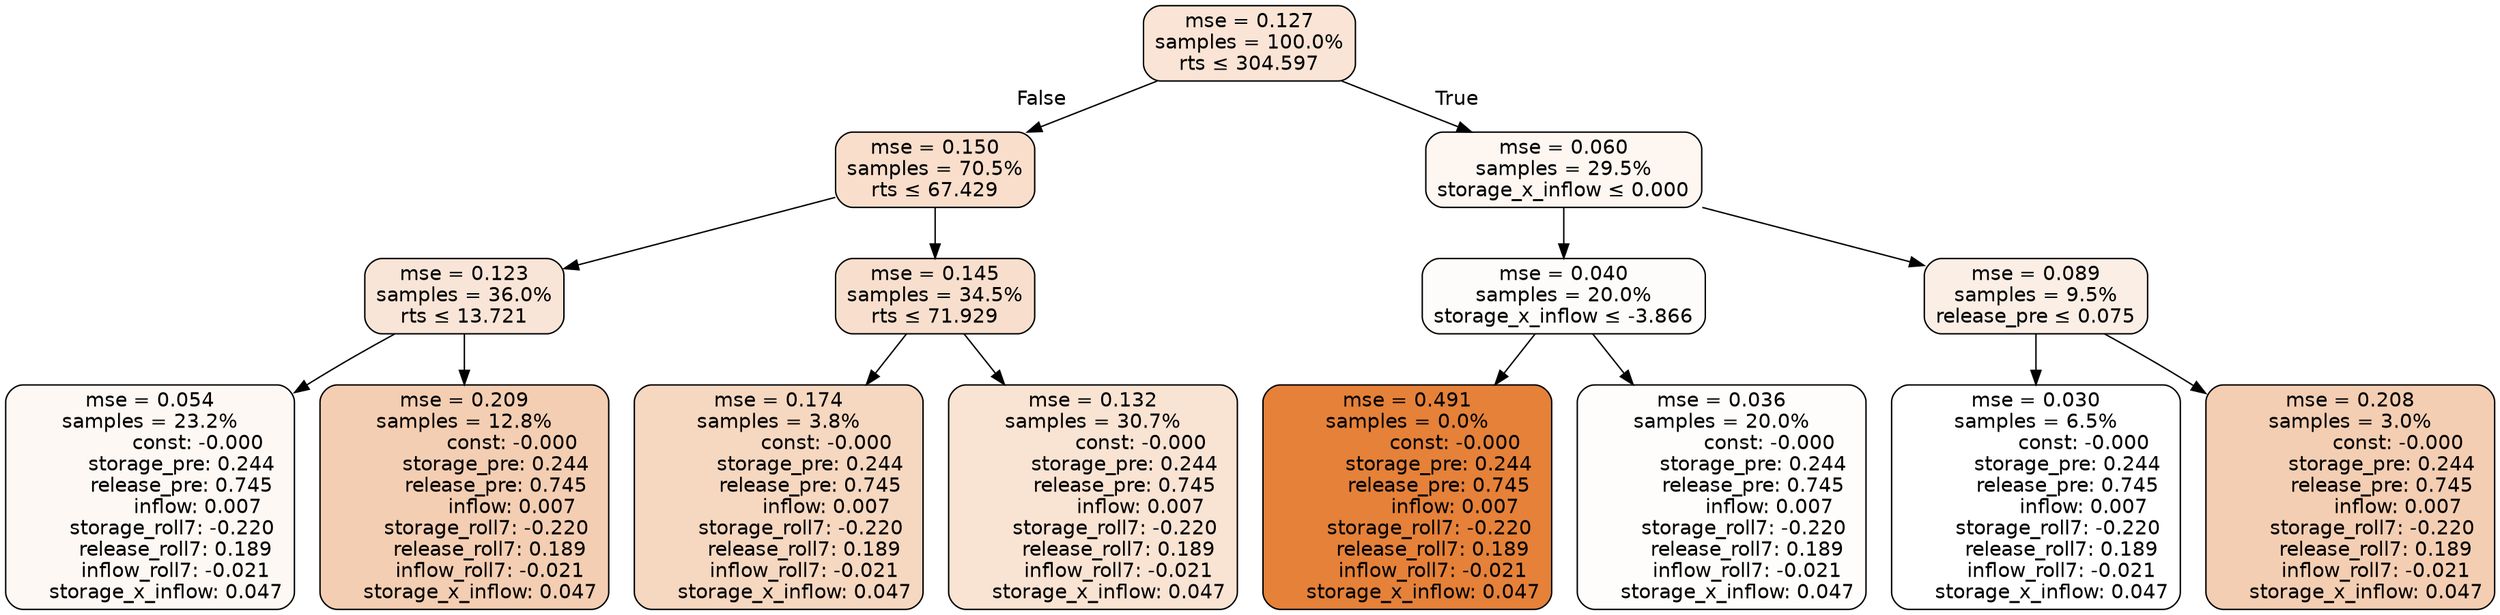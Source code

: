 digraph tree {
node [shape=rectangle, style="filled, rounded", color="black", fontname=helvetica] ;
edge [fontname=helvetica] ;
	"0" [label="mse = 0.127
samples = 100.0%
rts &le; 304.597", fillcolor="#f9e4d5"]
	"1" [label="mse = 0.150
samples = 70.5%
rts &le; 67.429", fillcolor="#f8decb"]
	"2" [label="mse = 0.123
samples = 36.0%
rts &le; 13.721", fillcolor="#f9e5d7"]
	"3" [label="mse = 0.054
samples = 23.2%
               const: -0.000
          storage_pre: 0.244
          release_pre: 0.745
               inflow: 0.007
       storage_roll7: -0.220
        release_roll7: 0.189
        inflow_roll7: -0.021
     storage_x_inflow: 0.047", fillcolor="#fdf8f4"]
	"4" [label="mse = 0.209
samples = 12.8%
               const: -0.000
          storage_pre: 0.244
          release_pre: 0.745
               inflow: 0.007
       storage_roll7: -0.220
        release_roll7: 0.189
        inflow_roll7: -0.021
     storage_x_inflow: 0.047", fillcolor="#f4ceb2"]
	"5" [label="mse = 0.145
samples = 34.5%
rts &le; 71.929", fillcolor="#f8dfcd"]
	"6" [label="mse = 0.174
samples = 3.8%
               const: -0.000
          storage_pre: 0.244
          release_pre: 0.745
               inflow: 0.007
       storage_roll7: -0.220
        release_roll7: 0.189
        inflow_roll7: -0.021
     storage_x_inflow: 0.047", fillcolor="#f6d7c0"]
	"7" [label="mse = 0.132
samples = 30.7%
               const: -0.000
          storage_pre: 0.244
          release_pre: 0.745
               inflow: 0.007
       storage_roll7: -0.220
        release_roll7: 0.189
        inflow_roll7: -0.021
     storage_x_inflow: 0.047", fillcolor="#f9e3d3"]
	"8" [label="mse = 0.060
samples = 29.5%
storage_x_inflow &le; 0.000", fillcolor="#fdf6f1"]
	"9" [label="mse = 0.040
samples = 20.0%
storage_x_inflow &le; -3.866", fillcolor="#fefcfa"]
	"10" [label="mse = 0.491
samples = 0.0%
               const: -0.000
          storage_pre: 0.244
          release_pre: 0.745
               inflow: 0.007
       storage_roll7: -0.220
        release_roll7: 0.189
        inflow_roll7: -0.021
     storage_x_inflow: 0.047", fillcolor="#e58139"]
	"11" [label="mse = 0.036
samples = 20.0%
               const: -0.000
          storage_pre: 0.244
          release_pre: 0.745
               inflow: 0.007
       storage_roll7: -0.220
        release_roll7: 0.189
        inflow_roll7: -0.021
     storage_x_inflow: 0.047", fillcolor="#fefdfc"]
	"12" [label="mse = 0.089
samples = 9.5%
release_pre &le; 0.075", fillcolor="#fbeee5"]
	"13" [label="mse = 0.030
samples = 6.5%
               const: -0.000
          storage_pre: 0.244
          release_pre: 0.745
               inflow: 0.007
       storage_roll7: -0.220
        release_roll7: 0.189
        inflow_roll7: -0.021
     storage_x_inflow: 0.047", fillcolor="#ffffff"]
	"14" [label="mse = 0.208
samples = 3.0%
               const: -0.000
          storage_pre: 0.244
          release_pre: 0.745
               inflow: 0.007
       storage_roll7: -0.220
        release_roll7: 0.189
        inflow_roll7: -0.021
     storage_x_inflow: 0.047", fillcolor="#f4ceb2"]

	"0" -> "1" [labeldistance=2.5, labelangle=45, headlabel="False"]
	"1" -> "2"
	"2" -> "3"
	"2" -> "4"
	"1" -> "5"
	"5" -> "6"
	"5" -> "7"
	"0" -> "8" [labeldistance=2.5, labelangle=-45, headlabel="True"]
	"8" -> "9"
	"9" -> "10"
	"9" -> "11"
	"8" -> "12"
	"12" -> "13"
	"12" -> "14"
}